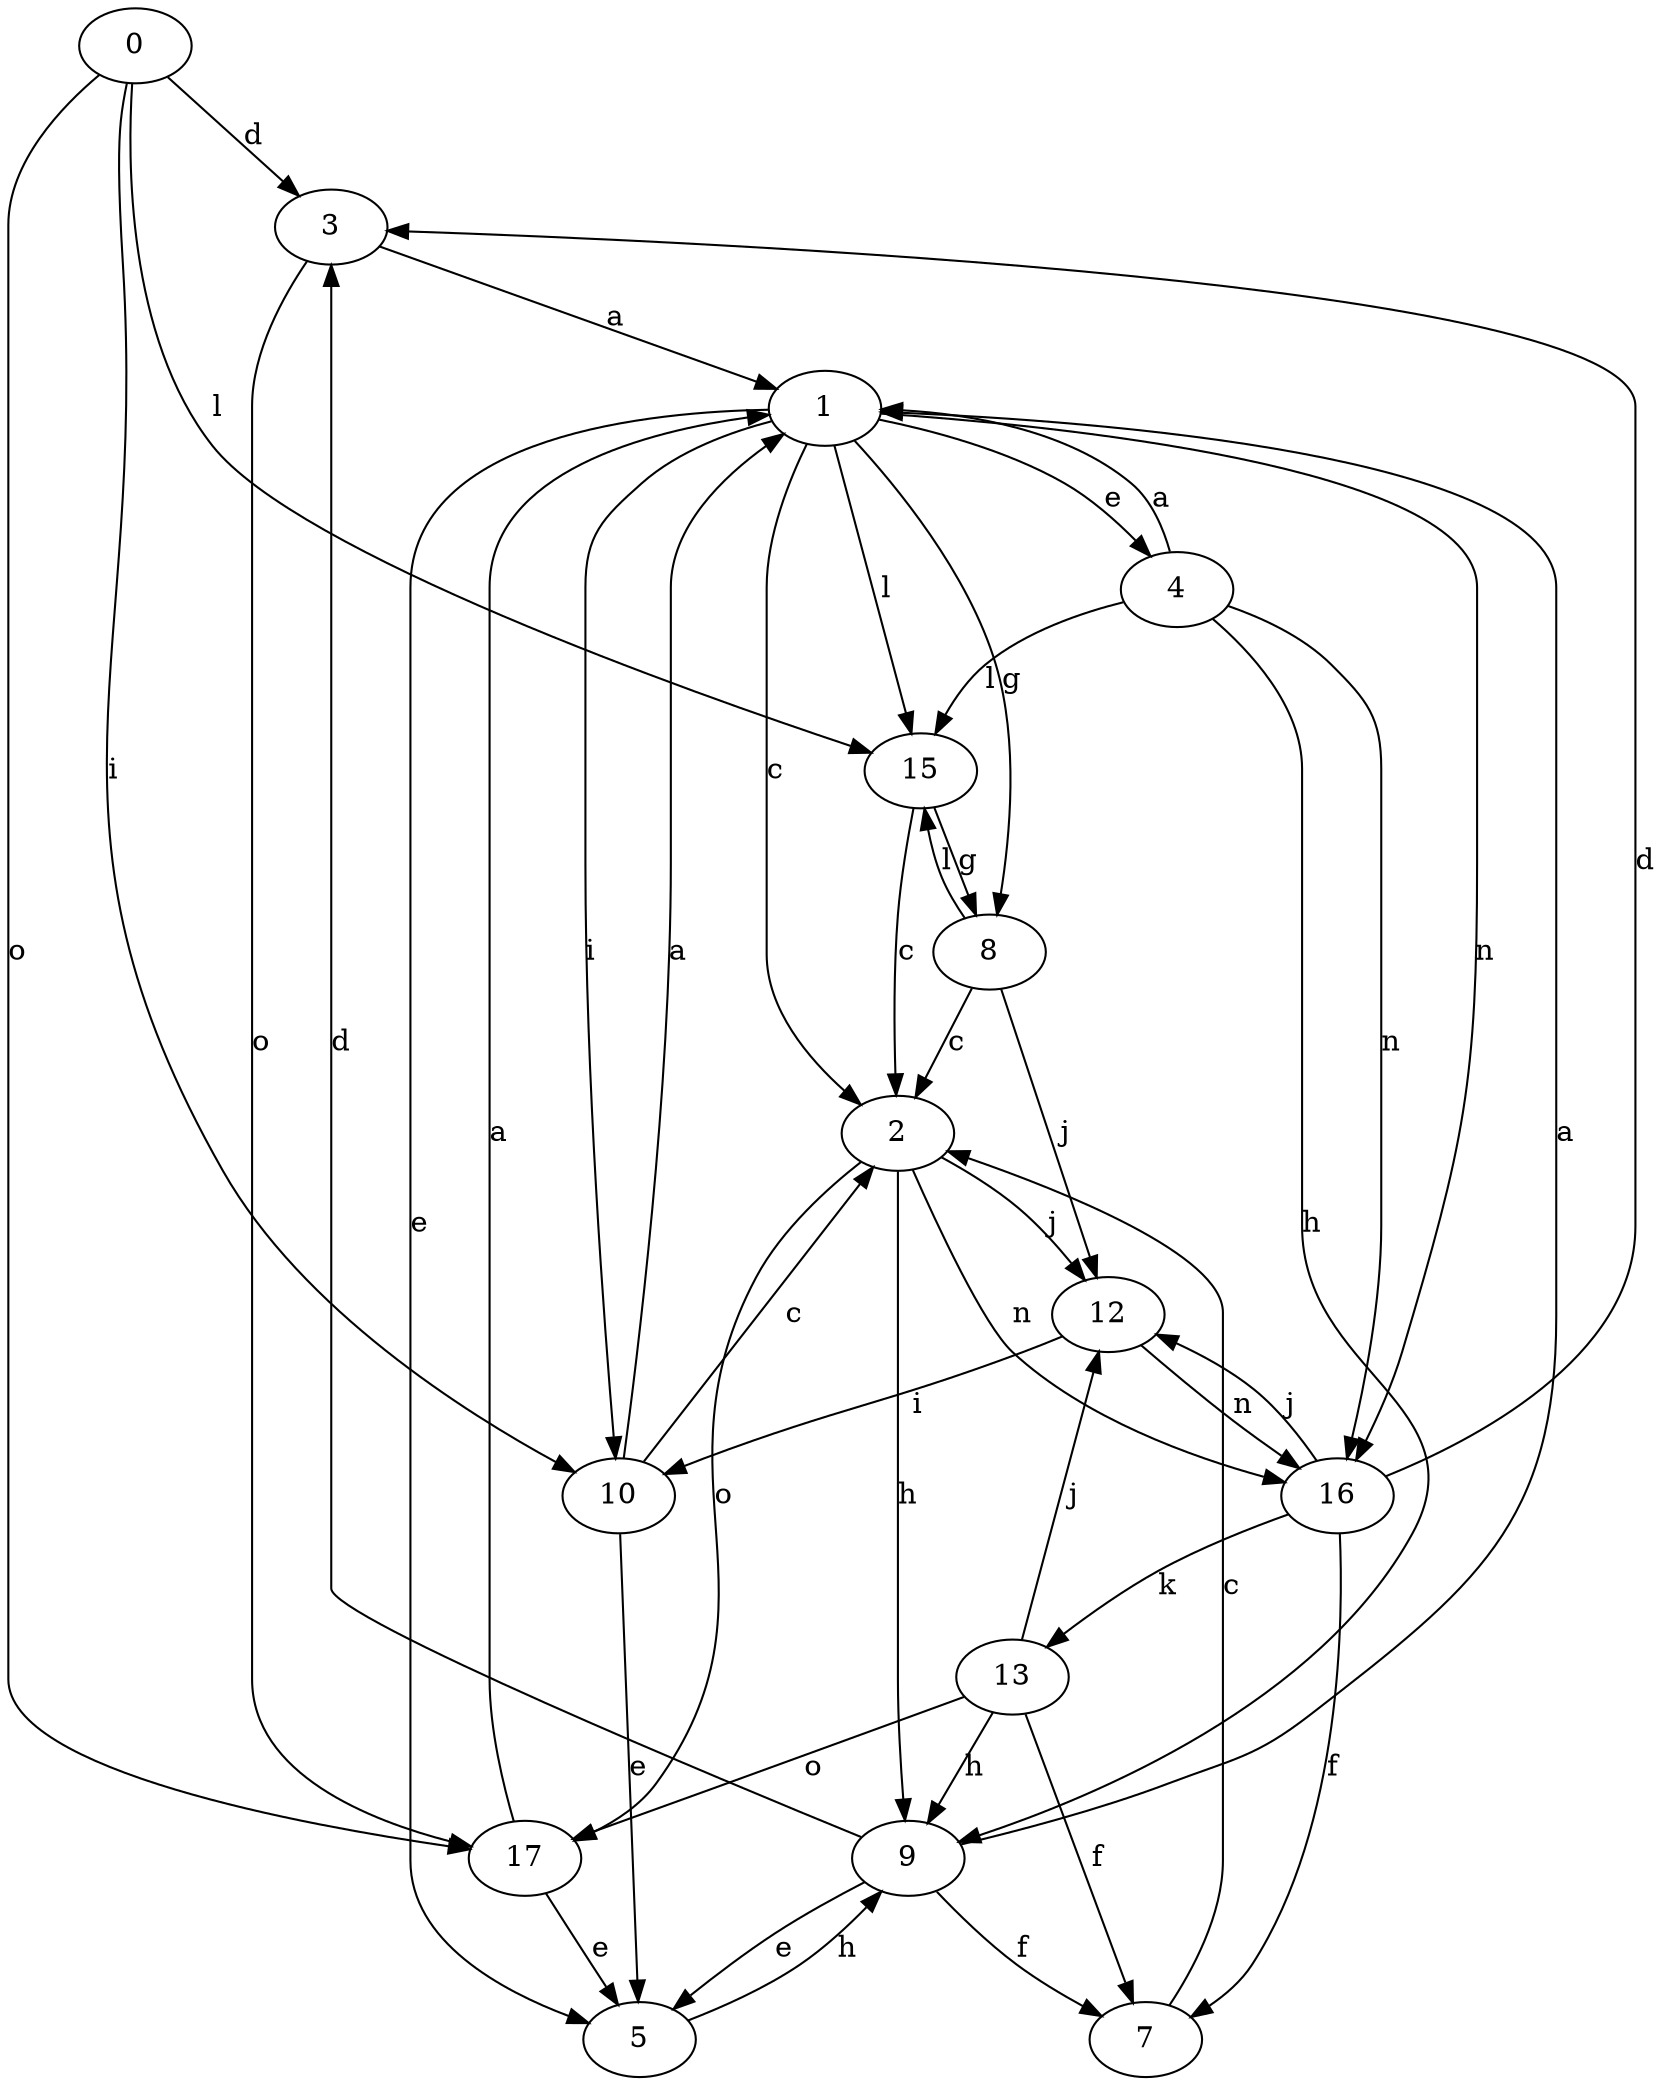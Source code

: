 strict digraph  {
0;
1;
2;
3;
4;
5;
7;
8;
9;
10;
12;
13;
15;
16;
17;
0 -> 3  [label=d];
0 -> 10  [label=i];
0 -> 15  [label=l];
0 -> 17  [label=o];
1 -> 2  [label=c];
1 -> 4  [label=e];
1 -> 5  [label=e];
1 -> 8  [label=g];
1 -> 10  [label=i];
1 -> 15  [label=l];
1 -> 16  [label=n];
2 -> 9  [label=h];
2 -> 12  [label=j];
2 -> 16  [label=n];
2 -> 17  [label=o];
3 -> 1  [label=a];
3 -> 17  [label=o];
4 -> 1  [label=a];
4 -> 9  [label=h];
4 -> 15  [label=l];
4 -> 16  [label=n];
5 -> 9  [label=h];
7 -> 2  [label=c];
8 -> 2  [label=c];
8 -> 12  [label=j];
8 -> 15  [label=l];
9 -> 1  [label=a];
9 -> 3  [label=d];
9 -> 5  [label=e];
9 -> 7  [label=f];
10 -> 1  [label=a];
10 -> 2  [label=c];
10 -> 5  [label=e];
12 -> 10  [label=i];
12 -> 16  [label=n];
13 -> 7  [label=f];
13 -> 9  [label=h];
13 -> 12  [label=j];
13 -> 17  [label=o];
15 -> 2  [label=c];
15 -> 8  [label=g];
16 -> 3  [label=d];
16 -> 7  [label=f];
16 -> 12  [label=j];
16 -> 13  [label=k];
17 -> 1  [label=a];
17 -> 5  [label=e];
}
